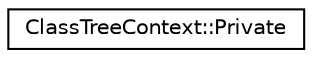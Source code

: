 digraph "类继承关系图"
{
 // INTERACTIVE_SVG=YES
 // LATEX_PDF_SIZE
  edge [fontname="Helvetica",fontsize="10",labelfontname="Helvetica",labelfontsize="10"];
  node [fontname="Helvetica",fontsize="10",shape=record];
  rankdir="LR";
  Node0 [label="ClassTreeContext::Private",height=0.2,width=0.4,color="black", fillcolor="white", style="filled",URL="$d0/d87/class_class_tree_context_1_1_private.html",tooltip=" "];
}

